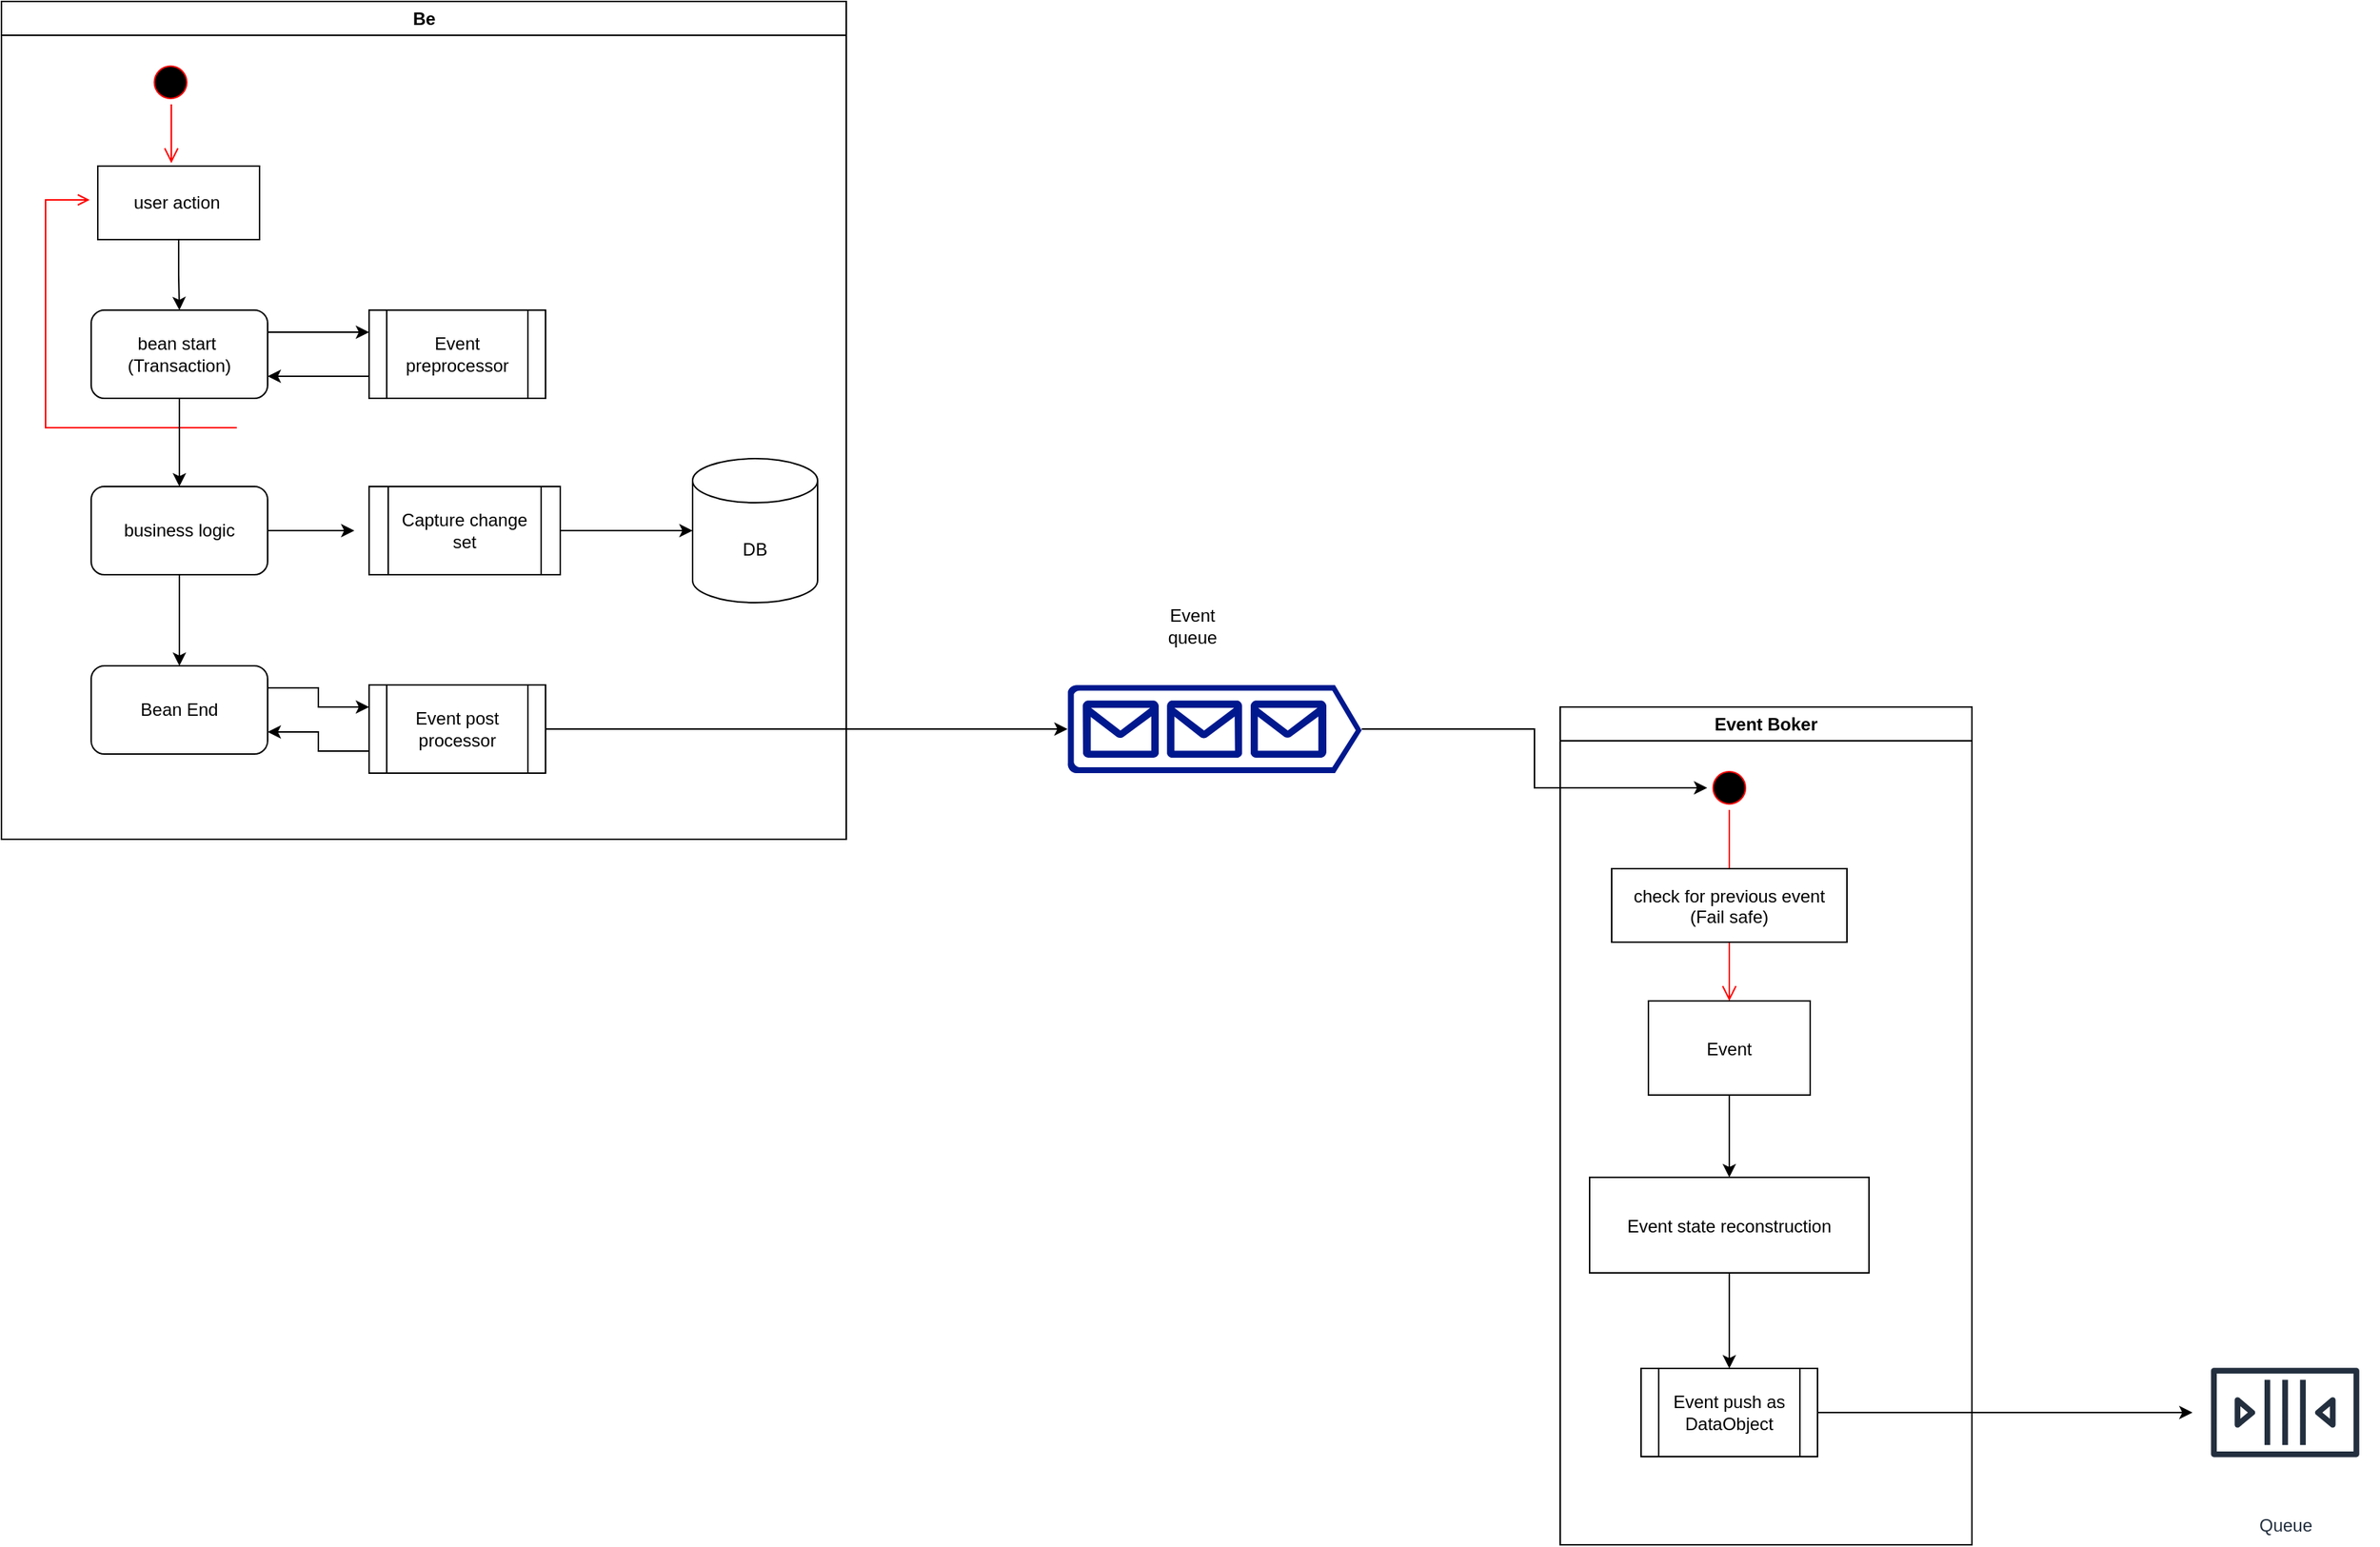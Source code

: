 <mxfile version="24.8.4">
  <diagram name="Page-1" id="e7e014a7-5840-1c2e-5031-d8a46d1fe8dd">
    <mxGraphModel dx="2058" dy="572" grid="1" gridSize="10" guides="1" tooltips="1" connect="1" arrows="1" fold="1" page="1" pageScale="1" pageWidth="1169" pageHeight="826" background="none" math="0" shadow="0">
      <root>
        <mxCell id="0" />
        <mxCell id="1" parent="0" />
        <mxCell id="2" value="Be" style="swimlane;whiteSpace=wrap" parent="1" vertex="1">
          <mxGeometry x="-140" y="160" width="574.5" height="570" as="geometry" />
        </mxCell>
        <mxCell id="5" value="" style="ellipse;shape=startState;fillColor=#000000;strokeColor=#ff0000;" parent="2" vertex="1">
          <mxGeometry x="100" y="40" width="30" height="30" as="geometry" />
        </mxCell>
        <mxCell id="6" value="" style="edgeStyle=elbowEdgeStyle;elbow=horizontal;verticalAlign=bottom;endArrow=open;endSize=8;strokeColor=#FF0000;endFill=1;rounded=0" parent="2" source="5" edge="1">
          <mxGeometry x="100" y="40" as="geometry">
            <mxPoint x="115.5" y="110" as="targetPoint" />
          </mxGeometry>
        </mxCell>
        <mxCell id="12" value="" style="edgeStyle=elbowEdgeStyle;elbow=horizontal;strokeColor=#FF0000;endArrow=open;endFill=1;rounded=0" parent="2" source="10" edge="1">
          <mxGeometry width="100" height="100" relative="1" as="geometry">
            <mxPoint x="160" y="290" as="sourcePoint" />
            <mxPoint x="60" y="135" as="targetPoint" />
            <Array as="points">
              <mxPoint x="30" y="250" />
            </Array>
          </mxGeometry>
        </mxCell>
        <mxCell id="i3dqCgYtbIHz_UQgsVar-53" value="" style="edgeStyle=orthogonalEdgeStyle;rounded=0;orthogonalLoop=1;jettySize=auto;html=1;" edge="1" parent="2" source="i3dqCgYtbIHz_UQgsVar-41" target="i3dqCgYtbIHz_UQgsVar-44">
          <mxGeometry relative="1" as="geometry" />
        </mxCell>
        <mxCell id="i3dqCgYtbIHz_UQgsVar-41" value="user action&amp;nbsp;" style="html=1;whiteSpace=wrap;" vertex="1" parent="2">
          <mxGeometry x="65.5" y="112" width="110" height="50" as="geometry" />
        </mxCell>
        <mxCell id="i3dqCgYtbIHz_UQgsVar-42" value="DB" style="shape=cylinder3;whiteSpace=wrap;html=1;boundedLbl=1;backgroundOutline=1;size=15;" vertex="1" parent="2">
          <mxGeometry x="470" y="311" width="85" height="98" as="geometry" />
        </mxCell>
        <mxCell id="i3dqCgYtbIHz_UQgsVar-55" value="" style="edgeStyle=orthogonalEdgeStyle;rounded=0;orthogonalLoop=1;jettySize=auto;html=1;" edge="1" parent="2" source="i3dqCgYtbIHz_UQgsVar-44" target="i3dqCgYtbIHz_UQgsVar-54">
          <mxGeometry relative="1" as="geometry" />
        </mxCell>
        <mxCell id="i3dqCgYtbIHz_UQgsVar-44" value="bean start&amp;nbsp;&lt;br&gt;(Transaction)" style="rounded=1;whiteSpace=wrap;html=1;" vertex="1" parent="2">
          <mxGeometry x="61" y="210" width="120" height="60" as="geometry" />
        </mxCell>
        <mxCell id="i3dqCgYtbIHz_UQgsVar-62" style="edgeStyle=orthogonalEdgeStyle;rounded=0;orthogonalLoop=1;jettySize=auto;html=1;exitX=1;exitY=0.25;exitDx=0;exitDy=0;entryX=0;entryY=0.25;entryDx=0;entryDy=0;" edge="1" parent="2" source="i3dqCgYtbIHz_UQgsVar-45" target="i3dqCgYtbIHz_UQgsVar-47">
          <mxGeometry relative="1" as="geometry" />
        </mxCell>
        <mxCell id="i3dqCgYtbIHz_UQgsVar-45" value="Bean End" style="rounded=1;whiteSpace=wrap;html=1;" vertex="1" parent="2">
          <mxGeometry x="61" y="452" width="120" height="60" as="geometry" />
        </mxCell>
        <mxCell id="i3dqCgYtbIHz_UQgsVar-46" value="Event preprocessor" style="shape=process;whiteSpace=wrap;html=1;backgroundOutline=1;" vertex="1" parent="2">
          <mxGeometry x="250" y="210" width="120" height="60" as="geometry" />
        </mxCell>
        <mxCell id="i3dqCgYtbIHz_UQgsVar-63" style="edgeStyle=orthogonalEdgeStyle;rounded=0;orthogonalLoop=1;jettySize=auto;html=1;exitX=0;exitY=0.75;exitDx=0;exitDy=0;entryX=1;entryY=0.75;entryDx=0;entryDy=0;" edge="1" parent="2" source="i3dqCgYtbIHz_UQgsVar-47" target="i3dqCgYtbIHz_UQgsVar-45">
          <mxGeometry relative="1" as="geometry">
            <mxPoint x="190" y="497" as="targetPoint" />
          </mxGeometry>
        </mxCell>
        <mxCell id="i3dqCgYtbIHz_UQgsVar-47" value="Event post processor" style="shape=process;whiteSpace=wrap;html=1;backgroundOutline=1;" vertex="1" parent="2">
          <mxGeometry x="250" y="465" width="120" height="60" as="geometry" />
        </mxCell>
        <mxCell id="i3dqCgYtbIHz_UQgsVar-49" value="" style="endArrow=classic;html=1;rounded=0;exitX=1;exitY=0.25;exitDx=0;exitDy=0;entryX=0;entryY=0.25;entryDx=0;entryDy=0;" edge="1" parent="2" source="i3dqCgYtbIHz_UQgsVar-44" target="i3dqCgYtbIHz_UQgsVar-46">
          <mxGeometry width="50" height="50" relative="1" as="geometry">
            <mxPoint x="190" y="230" as="sourcePoint" />
            <mxPoint x="240" y="230" as="targetPoint" />
          </mxGeometry>
        </mxCell>
        <mxCell id="i3dqCgYtbIHz_UQgsVar-50" value="" style="endArrow=classic;html=1;rounded=0;entryX=1;entryY=0.75;entryDx=0;entryDy=0;exitX=0;exitY=0.75;exitDx=0;exitDy=0;" edge="1" parent="2" source="i3dqCgYtbIHz_UQgsVar-46" target="i3dqCgYtbIHz_UQgsVar-44">
          <mxGeometry width="50" height="50" relative="1" as="geometry">
            <mxPoint x="360" y="330" as="sourcePoint" />
            <mxPoint x="410" y="280" as="targetPoint" />
          </mxGeometry>
        </mxCell>
        <mxCell id="i3dqCgYtbIHz_UQgsVar-58" value="" style="edgeStyle=orthogonalEdgeStyle;rounded=0;orthogonalLoop=1;jettySize=auto;html=1;" edge="1" parent="2" source="i3dqCgYtbIHz_UQgsVar-54">
          <mxGeometry relative="1" as="geometry">
            <mxPoint x="240" y="360" as="targetPoint" />
          </mxGeometry>
        </mxCell>
        <mxCell id="i3dqCgYtbIHz_UQgsVar-61" value="" style="edgeStyle=orthogonalEdgeStyle;rounded=0;orthogonalLoop=1;jettySize=auto;html=1;" edge="1" parent="2" source="i3dqCgYtbIHz_UQgsVar-54" target="i3dqCgYtbIHz_UQgsVar-45">
          <mxGeometry relative="1" as="geometry" />
        </mxCell>
        <mxCell id="i3dqCgYtbIHz_UQgsVar-54" value="business logic" style="whiteSpace=wrap;html=1;rounded=1;" vertex="1" parent="2">
          <mxGeometry x="61" y="330" width="120" height="60" as="geometry" />
        </mxCell>
        <mxCell id="i3dqCgYtbIHz_UQgsVar-60" value="" style="edgeStyle=orthogonalEdgeStyle;rounded=0;orthogonalLoop=1;jettySize=auto;html=1;" edge="1" parent="2" source="i3dqCgYtbIHz_UQgsVar-59" target="i3dqCgYtbIHz_UQgsVar-42">
          <mxGeometry relative="1" as="geometry" />
        </mxCell>
        <mxCell id="i3dqCgYtbIHz_UQgsVar-59" value="Capture change set" style="shape=process;whiteSpace=wrap;html=1;backgroundOutline=1;" vertex="1" parent="2">
          <mxGeometry x="250" y="330" width="130" height="60" as="geometry" />
        </mxCell>
        <mxCell id="3" value="Event Boker" style="swimlane;whiteSpace=wrap" parent="1" vertex="1">
          <mxGeometry x="920" y="640" width="280" height="570" as="geometry" />
        </mxCell>
        <mxCell id="13" value="" style="ellipse;shape=startState;fillColor=#000000;strokeColor=#ff0000;" parent="3" vertex="1">
          <mxGeometry x="100" y="40" width="30" height="30" as="geometry" />
        </mxCell>
        <mxCell id="14" value="" style="edgeStyle=elbowEdgeStyle;elbow=horizontal;verticalAlign=bottom;endArrow=open;endSize=8;strokeColor=#FF0000;endFill=1;rounded=0" parent="3" source="13" target="15" edge="1">
          <mxGeometry x="40" y="20" as="geometry">
            <mxPoint x="55" y="90" as="targetPoint" />
          </mxGeometry>
        </mxCell>
        <mxCell id="i3dqCgYtbIHz_UQgsVar-73" value="" style="edgeStyle=orthogonalEdgeStyle;rounded=0;orthogonalLoop=1;jettySize=auto;html=1;" edge="1" parent="3" source="15" target="18">
          <mxGeometry relative="1" as="geometry" />
        </mxCell>
        <mxCell id="15" value=" Event " style="" parent="3" vertex="1">
          <mxGeometry x="60" y="200" width="110" height="64" as="geometry" />
        </mxCell>
        <mxCell id="16" value="check for previous event&#xa;(Fail safe)" style="" parent="3" vertex="1">
          <mxGeometry x="35" y="110" width="160" height="50" as="geometry" />
        </mxCell>
        <mxCell id="i3dqCgYtbIHz_UQgsVar-75" value="" style="edgeStyle=orthogonalEdgeStyle;rounded=0;orthogonalLoop=1;jettySize=auto;html=1;" edge="1" parent="3" source="18" target="i3dqCgYtbIHz_UQgsVar-74">
          <mxGeometry relative="1" as="geometry" />
        </mxCell>
        <mxCell id="18" value="Event state reconstruction" style="" parent="3" vertex="1">
          <mxGeometry x="20" y="320" width="190" height="65" as="geometry" />
        </mxCell>
        <mxCell id="i3dqCgYtbIHz_UQgsVar-74" value="Event push as DataObject" style="shape=process;whiteSpace=wrap;html=1;backgroundOutline=1;" vertex="1" parent="3">
          <mxGeometry x="55" y="450" width="120" height="60" as="geometry" />
        </mxCell>
        <mxCell id="i3dqCgYtbIHz_UQgsVar-71" style="edgeStyle=orthogonalEdgeStyle;rounded=0;orthogonalLoop=1;jettySize=auto;html=1;entryX=0;entryY=0.5;entryDx=0;entryDy=0;" edge="1" parent="1" source="i3dqCgYtbIHz_UQgsVar-68" target="13">
          <mxGeometry relative="1" as="geometry" />
        </mxCell>
        <mxCell id="i3dqCgYtbIHz_UQgsVar-68" value="" style="sketch=0;aspect=fixed;pointerEvents=1;shadow=0;dashed=0;html=1;strokeColor=none;labelPosition=center;verticalLabelPosition=bottom;verticalAlign=top;align=center;fillColor=#00188D;shape=mxgraph.azure.queue_generic" vertex="1" parent="1">
          <mxGeometry x="585" y="625" width="200" height="60" as="geometry" />
        </mxCell>
        <mxCell id="i3dqCgYtbIHz_UQgsVar-69" style="edgeStyle=orthogonalEdgeStyle;rounded=0;orthogonalLoop=1;jettySize=auto;html=1;entryX=0;entryY=0.5;entryDx=0;entryDy=0;entryPerimeter=0;" edge="1" parent="1" source="i3dqCgYtbIHz_UQgsVar-47" target="i3dqCgYtbIHz_UQgsVar-68">
          <mxGeometry relative="1" as="geometry" />
        </mxCell>
        <mxCell id="i3dqCgYtbIHz_UQgsVar-70" value="Event queue" style="text;html=1;align=center;verticalAlign=middle;whiteSpace=wrap;rounded=0;" vertex="1" parent="1">
          <mxGeometry x="640" y="570" width="60" height="30" as="geometry" />
        </mxCell>
        <mxCell id="i3dqCgYtbIHz_UQgsVar-77" value="Queue" style="sketch=0;outlineConnect=0;fontColor=#232F3E;gradientColor=none;strokeColor=#232F3E;fillColor=#ffffff;dashed=0;verticalLabelPosition=bottom;verticalAlign=top;align=center;html=1;fontSize=12;fontStyle=0;aspect=fixed;shape=mxgraph.aws4.resourceIcon;resIcon=mxgraph.aws4.queue;" vertex="1" parent="1">
          <mxGeometry x="1350" y="1057" width="126" height="126" as="geometry" />
        </mxCell>
        <mxCell id="i3dqCgYtbIHz_UQgsVar-79" style="edgeStyle=orthogonalEdgeStyle;rounded=0;orthogonalLoop=1;jettySize=auto;html=1;exitX=1;exitY=0.5;exitDx=0;exitDy=0;" edge="1" parent="1" source="i3dqCgYtbIHz_UQgsVar-74" target="i3dqCgYtbIHz_UQgsVar-77">
          <mxGeometry relative="1" as="geometry" />
        </mxCell>
      </root>
    </mxGraphModel>
  </diagram>
</mxfile>
